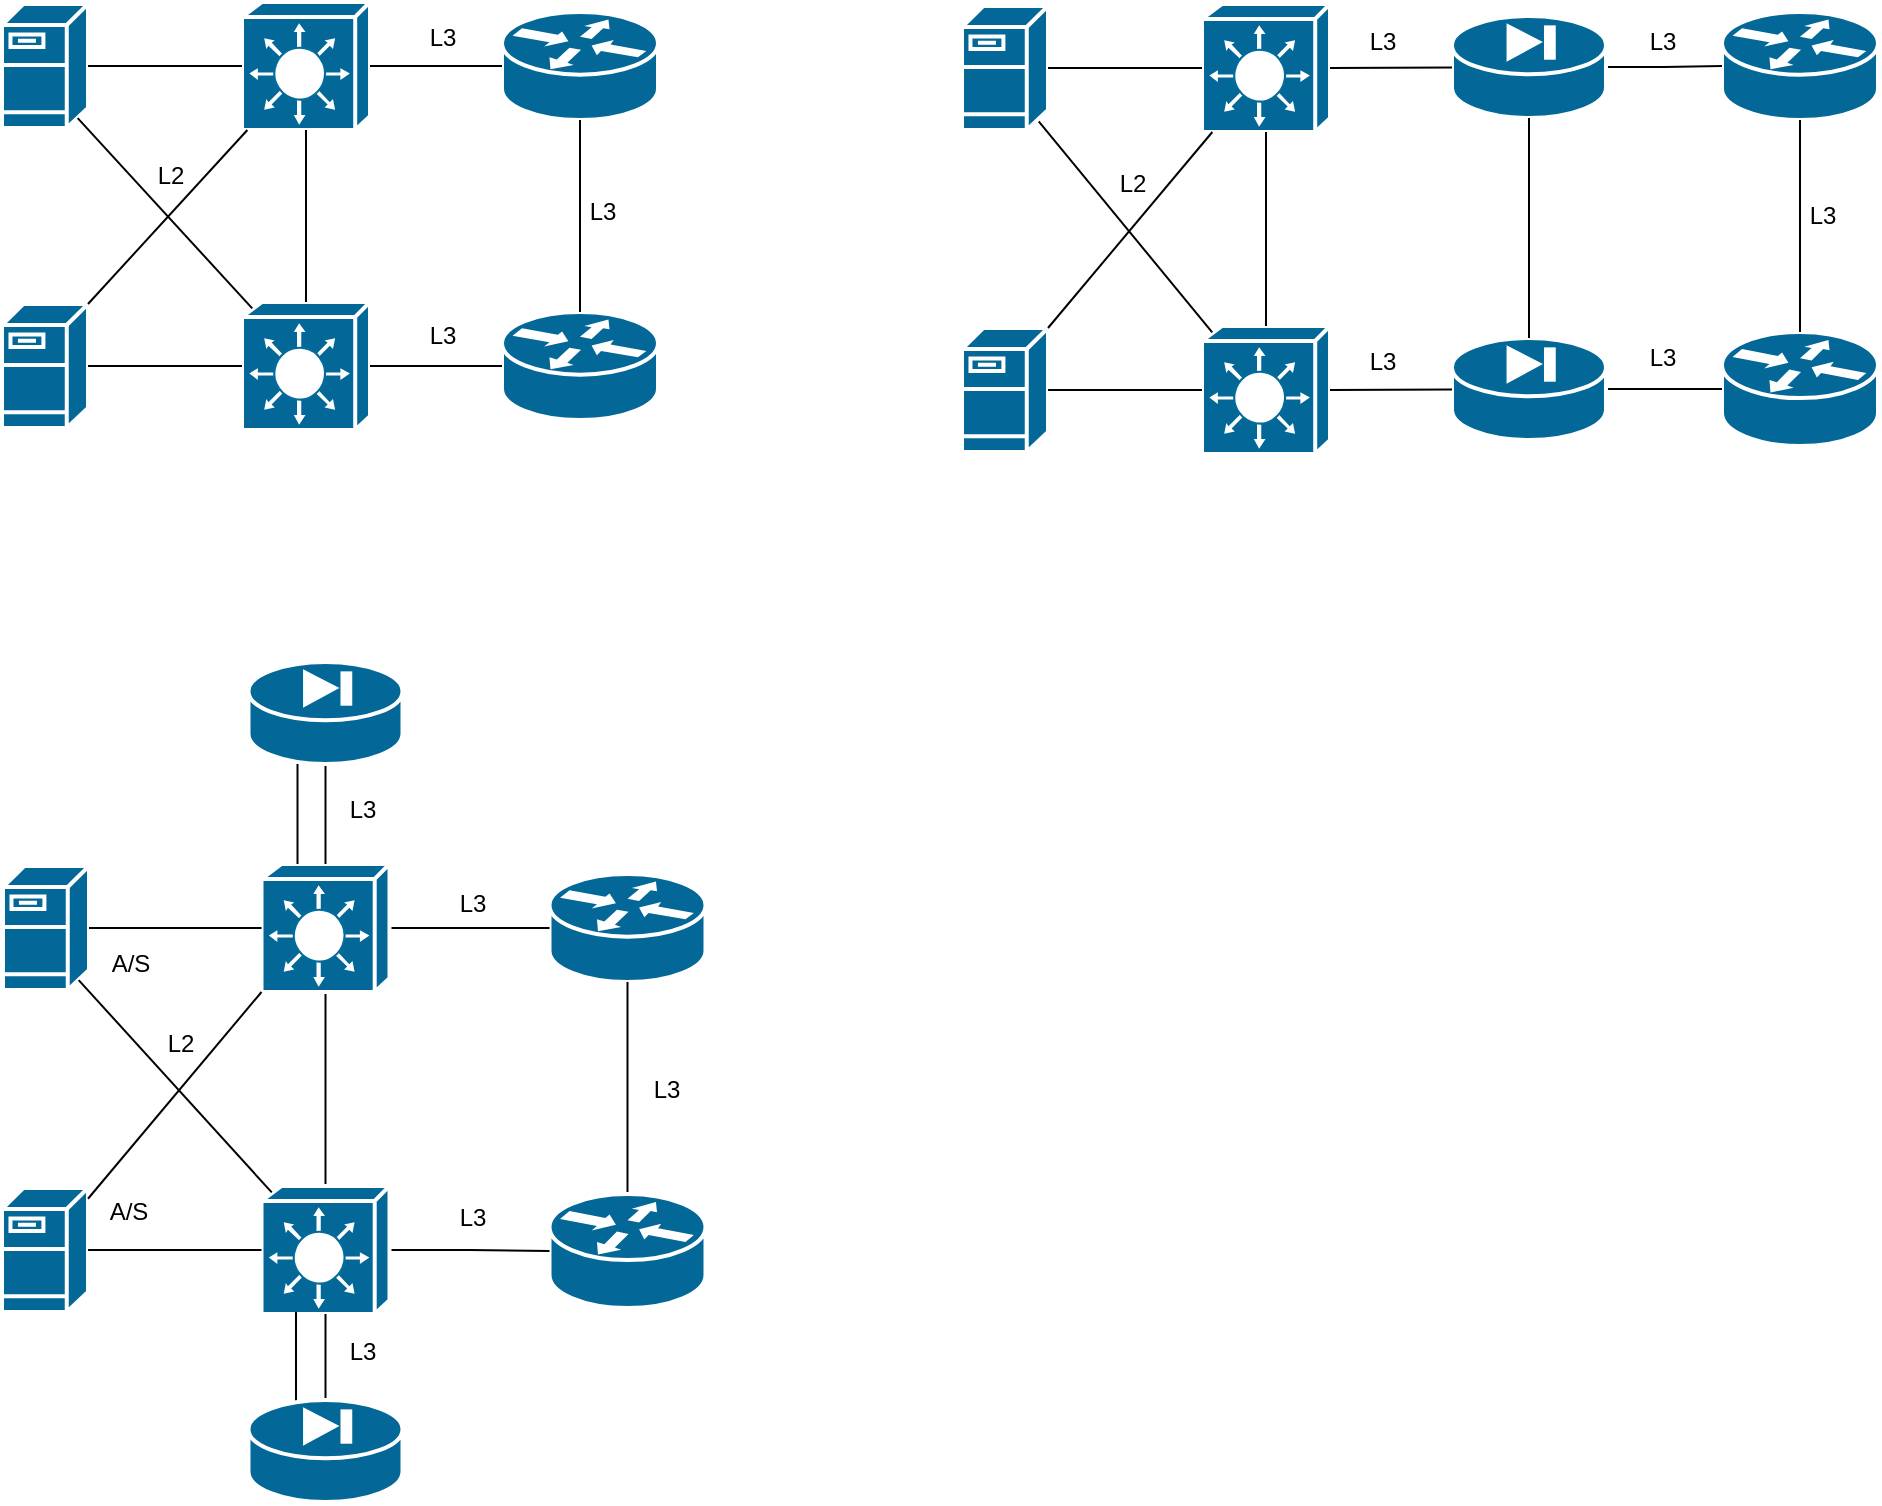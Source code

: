 <mxfile version="21.7.4" type="github">
  <diagram name="Page-1" id="c37626ed-c26b-45fb-9056-f9ebc6bb27b6">
    <mxGraphModel dx="1364" dy="790" grid="1" gridSize="10" guides="1" tooltips="1" connect="1" arrows="1" fold="1" page="1" pageScale="1" pageWidth="1100" pageHeight="850" background="none" math="0" shadow="0">
      <root>
        <mxCell id="0" />
        <mxCell id="1" parent="0" />
        <mxCell id="50eyXMAdFKq9AuaouaL7-2" value="" style="shape=mxgraph.cisco.routers.router;sketch=0;html=1;pointerEvents=1;dashed=0;fillColor=#036897;strokeColor=#ffffff;strokeWidth=2;verticalLabelPosition=bottom;verticalAlign=top;align=center;outlineConnect=0;" parent="1" vertex="1">
          <mxGeometry x="343" y="45" width="78" height="54" as="geometry" />
        </mxCell>
        <mxCell id="50eyXMAdFKq9AuaouaL7-3" value="" style="shape=mxgraph.cisco.routers.router;sketch=0;html=1;pointerEvents=1;dashed=0;fillColor=#036897;strokeColor=#ffffff;strokeWidth=2;verticalLabelPosition=bottom;verticalAlign=top;align=center;outlineConnect=0;" parent="1" vertex="1">
          <mxGeometry x="343" y="195" width="78" height="54" as="geometry" />
        </mxCell>
        <mxCell id="50eyXMAdFKq9AuaouaL7-5" value="" style="endArrow=none;html=1;rounded=0;entryX=0.5;entryY=1;entryDx=0;entryDy=0;entryPerimeter=0;exitX=0.5;exitY=0;exitDx=0;exitDy=0;exitPerimeter=0;" parent="1" source="50eyXMAdFKq9AuaouaL7-3" target="50eyXMAdFKq9AuaouaL7-2" edge="1">
          <mxGeometry width="50" height="50" relative="1" as="geometry">
            <mxPoint x="483" y="295" as="sourcePoint" />
            <mxPoint x="533" y="245" as="targetPoint" />
          </mxGeometry>
        </mxCell>
        <mxCell id="50eyXMAdFKq9AuaouaL7-6" value="" style="shape=mxgraph.cisco.switches.layer_3_switch;sketch=0;html=1;pointerEvents=1;dashed=0;fillColor=#036897;strokeColor=#ffffff;strokeWidth=2;verticalLabelPosition=bottom;verticalAlign=top;align=center;outlineConnect=0;" parent="1" vertex="1">
          <mxGeometry x="213" y="40" width="64" height="64" as="geometry" />
        </mxCell>
        <mxCell id="50eyXMAdFKq9AuaouaL7-7" value="" style="shape=mxgraph.cisco.switches.layer_3_switch;sketch=0;html=1;pointerEvents=1;dashed=0;fillColor=#036897;strokeColor=#ffffff;strokeWidth=2;verticalLabelPosition=bottom;verticalAlign=top;align=center;outlineConnect=0;" parent="1" vertex="1">
          <mxGeometry x="213" y="190" width="64" height="64" as="geometry" />
        </mxCell>
        <mxCell id="50eyXMAdFKq9AuaouaL7-8" value="" style="endArrow=none;html=1;rounded=0;entryX=1;entryY=0.5;entryDx=0;entryDy=0;entryPerimeter=0;exitX=0;exitY=0.5;exitDx=0;exitDy=0;exitPerimeter=0;" parent="1" source="50eyXMAdFKq9AuaouaL7-2" target="50eyXMAdFKq9AuaouaL7-6" edge="1">
          <mxGeometry width="50" height="50" relative="1" as="geometry">
            <mxPoint x="513" y="265.5" as="sourcePoint" />
            <mxPoint x="563" y="215.5" as="targetPoint" />
          </mxGeometry>
        </mxCell>
        <mxCell id="50eyXMAdFKq9AuaouaL7-9" value="" style="endArrow=none;html=1;rounded=0;entryX=0;entryY=0.5;entryDx=0;entryDy=0;entryPerimeter=0;" parent="1" source="50eyXMAdFKq9AuaouaL7-7" target="50eyXMAdFKq9AuaouaL7-3" edge="1">
          <mxGeometry width="50" height="50" relative="1" as="geometry">
            <mxPoint x="313" y="285.5" as="sourcePoint" />
            <mxPoint x="363" y="235.5" as="targetPoint" />
          </mxGeometry>
        </mxCell>
        <mxCell id="50eyXMAdFKq9AuaouaL7-10" value="" style="endArrow=none;html=1;rounded=0;entryX=0.5;entryY=1;entryDx=0;entryDy=0;entryPerimeter=0;" parent="1" source="50eyXMAdFKq9AuaouaL7-7" target="50eyXMAdFKq9AuaouaL7-6" edge="1">
          <mxGeometry width="50" height="50" relative="1" as="geometry">
            <mxPoint x="513" y="265.5" as="sourcePoint" />
            <mxPoint x="563" y="215.5" as="targetPoint" />
          </mxGeometry>
        </mxCell>
        <mxCell id="50eyXMAdFKq9AuaouaL7-11" value="" style="shape=mxgraph.cisco.servers.fileserver;sketch=0;html=1;pointerEvents=1;dashed=0;fillColor=#036897;strokeColor=#ffffff;strokeWidth=2;verticalLabelPosition=bottom;verticalAlign=top;align=center;outlineConnect=0;" parent="1" vertex="1">
          <mxGeometry x="93" y="41" width="43" height="62" as="geometry" />
        </mxCell>
        <mxCell id="50eyXMAdFKq9AuaouaL7-12" value="" style="shape=mxgraph.cisco.servers.fileserver;sketch=0;html=1;pointerEvents=1;dashed=0;fillColor=#036897;strokeColor=#ffffff;strokeWidth=2;verticalLabelPosition=bottom;verticalAlign=top;align=center;outlineConnect=0;" parent="1" vertex="1">
          <mxGeometry x="93" y="191" width="43" height="62" as="geometry" />
        </mxCell>
        <mxCell id="50eyXMAdFKq9AuaouaL7-14" value="" style="endArrow=none;html=1;rounded=0;entryX=1;entryY=0.5;entryDx=0;entryDy=0;entryPerimeter=0;" parent="1" source="50eyXMAdFKq9AuaouaL7-6" target="50eyXMAdFKq9AuaouaL7-11" edge="1">
          <mxGeometry width="50" height="50" relative="1" as="geometry">
            <mxPoint x="503" y="251" as="sourcePoint" />
            <mxPoint x="553" y="201" as="targetPoint" />
          </mxGeometry>
        </mxCell>
        <mxCell id="50eyXMAdFKq9AuaouaL7-15" value="" style="endArrow=none;html=1;rounded=0;entryX=1;entryY=0.5;entryDx=0;entryDy=0;entryPerimeter=0;" parent="1" source="50eyXMAdFKq9AuaouaL7-7" target="50eyXMAdFKq9AuaouaL7-12" edge="1">
          <mxGeometry width="50" height="50" relative="1" as="geometry">
            <mxPoint x="503" y="251" as="sourcePoint" />
            <mxPoint x="553" y="201" as="targetPoint" />
          </mxGeometry>
        </mxCell>
        <mxCell id="50eyXMAdFKq9AuaouaL7-16" value="" style="endArrow=none;html=1;rounded=0;exitX=0.08;exitY=0.05;exitDx=0;exitDy=0;exitPerimeter=0;entryX=0.88;entryY=0.92;entryDx=0;entryDy=0;entryPerimeter=0;" parent="1" source="50eyXMAdFKq9AuaouaL7-7" target="50eyXMAdFKq9AuaouaL7-11" edge="1">
          <mxGeometry width="50" height="50" relative="1" as="geometry">
            <mxPoint x="583" y="211" as="sourcePoint" />
            <mxPoint x="633" y="161" as="targetPoint" />
          </mxGeometry>
        </mxCell>
        <mxCell id="50eyXMAdFKq9AuaouaL7-17" value="" style="endArrow=none;html=1;rounded=0;exitX=1;exitY=0;exitDx=0;exitDy=0;exitPerimeter=0;" parent="1" source="50eyXMAdFKq9AuaouaL7-12" target="50eyXMAdFKq9AuaouaL7-6" edge="1">
          <mxGeometry width="50" height="50" relative="1" as="geometry">
            <mxPoint x="583" y="211" as="sourcePoint" />
            <mxPoint x="633" y="161" as="targetPoint" />
          </mxGeometry>
        </mxCell>
        <mxCell id="50eyXMAdFKq9AuaouaL7-18" value="" style="shape=mxgraph.cisco.routers.router;sketch=0;html=1;pointerEvents=1;dashed=0;fillColor=#036897;strokeColor=#ffffff;strokeWidth=2;verticalLabelPosition=bottom;verticalAlign=top;align=center;outlineConnect=0;" parent="1" vertex="1">
          <mxGeometry x="953" y="45" width="78" height="54" as="geometry" />
        </mxCell>
        <mxCell id="50eyXMAdFKq9AuaouaL7-19" value="" style="shape=mxgraph.cisco.routers.router;sketch=0;html=1;pointerEvents=1;dashed=0;fillColor=#036897;strokeColor=#ffffff;strokeWidth=2;verticalLabelPosition=bottom;verticalAlign=top;align=center;outlineConnect=0;" parent="1" vertex="1">
          <mxGeometry x="953" y="205" width="78" height="57" as="geometry" />
        </mxCell>
        <mxCell id="50eyXMAdFKq9AuaouaL7-20" value="" style="endArrow=none;html=1;rounded=0;exitX=0.5;exitY=0;exitDx=0;exitDy=0;exitPerimeter=0;" parent="1" source="50eyXMAdFKq9AuaouaL7-19" target="50eyXMAdFKq9AuaouaL7-18" edge="1">
          <mxGeometry width="50" height="50" relative="1" as="geometry">
            <mxPoint x="1093" y="295" as="sourcePoint" />
            <mxPoint x="1143" y="245" as="targetPoint" />
          </mxGeometry>
        </mxCell>
        <mxCell id="50eyXMAdFKq9AuaouaL7-21" value="" style="shape=mxgraph.cisco.switches.layer_3_switch;sketch=0;html=1;pointerEvents=1;dashed=0;fillColor=#036897;strokeColor=#ffffff;strokeWidth=2;verticalLabelPosition=bottom;verticalAlign=top;align=center;outlineConnect=0;" parent="1" vertex="1">
          <mxGeometry x="693" y="41" width="64" height="64" as="geometry" />
        </mxCell>
        <mxCell id="50eyXMAdFKq9AuaouaL7-22" value="" style="shape=mxgraph.cisco.switches.layer_3_switch;sketch=0;html=1;pointerEvents=1;dashed=0;fillColor=#036897;strokeColor=#ffffff;strokeWidth=2;verticalLabelPosition=bottom;verticalAlign=top;align=center;outlineConnect=0;" parent="1" vertex="1">
          <mxGeometry x="693" y="202" width="64" height="64" as="geometry" />
        </mxCell>
        <mxCell id="50eyXMAdFKq9AuaouaL7-25" value="" style="endArrow=none;html=1;rounded=0;entryX=0.5;entryY=1;entryDx=0;entryDy=0;entryPerimeter=0;" parent="1" source="50eyXMAdFKq9AuaouaL7-22" target="50eyXMAdFKq9AuaouaL7-21" edge="1">
          <mxGeometry width="50" height="50" relative="1" as="geometry">
            <mxPoint x="993" y="270.5" as="sourcePoint" />
            <mxPoint x="1043" y="220.5" as="targetPoint" />
          </mxGeometry>
        </mxCell>
        <mxCell id="50eyXMAdFKq9AuaouaL7-116" style="rounded=0;orthogonalLoop=1;jettySize=auto;html=1;exitX=0.88;exitY=0.92;exitDx=0;exitDy=0;exitPerimeter=0;entryX=0.08;entryY=0.05;entryDx=0;entryDy=0;entryPerimeter=0;endArrow=none;endFill=0;" parent="1" source="50eyXMAdFKq9AuaouaL7-26" target="50eyXMAdFKq9AuaouaL7-22" edge="1">
          <mxGeometry relative="1" as="geometry" />
        </mxCell>
        <mxCell id="50eyXMAdFKq9AuaouaL7-26" value="" style="shape=mxgraph.cisco.servers.fileserver;sketch=0;html=1;pointerEvents=1;dashed=0;fillColor=#036897;strokeColor=#ffffff;strokeWidth=2;verticalLabelPosition=bottom;verticalAlign=top;align=center;outlineConnect=0;" parent="1" vertex="1">
          <mxGeometry x="573" y="42" width="43" height="62" as="geometry" />
        </mxCell>
        <mxCell id="50eyXMAdFKq9AuaouaL7-27" value="" style="shape=mxgraph.cisco.servers.fileserver;sketch=0;html=1;pointerEvents=1;dashed=0;fillColor=#036897;strokeColor=#ffffff;strokeWidth=2;verticalLabelPosition=bottom;verticalAlign=top;align=center;outlineConnect=0;" parent="1" vertex="1">
          <mxGeometry x="573" y="203" width="43" height="62" as="geometry" />
        </mxCell>
        <mxCell id="50eyXMAdFKq9AuaouaL7-28" value="" style="endArrow=none;html=1;rounded=0;entryX=1;entryY=0.5;entryDx=0;entryDy=0;entryPerimeter=0;" parent="1" source="50eyXMAdFKq9AuaouaL7-21" target="50eyXMAdFKq9AuaouaL7-26" edge="1">
          <mxGeometry width="50" height="50" relative="1" as="geometry">
            <mxPoint x="983" y="256" as="sourcePoint" />
            <mxPoint x="1033" y="206" as="targetPoint" />
          </mxGeometry>
        </mxCell>
        <mxCell id="50eyXMAdFKq9AuaouaL7-29" value="" style="endArrow=none;html=1;rounded=0;entryX=1;entryY=0.5;entryDx=0;entryDy=0;entryPerimeter=0;" parent="1" source="50eyXMAdFKq9AuaouaL7-22" target="50eyXMAdFKq9AuaouaL7-27" edge="1">
          <mxGeometry width="50" height="50" relative="1" as="geometry">
            <mxPoint x="983" y="256" as="sourcePoint" />
            <mxPoint x="1033" y="206" as="targetPoint" />
          </mxGeometry>
        </mxCell>
        <mxCell id="50eyXMAdFKq9AuaouaL7-31" value="" style="endArrow=none;html=1;rounded=0;exitX=1;exitY=0;exitDx=0;exitDy=0;exitPerimeter=0;" parent="1" source="50eyXMAdFKq9AuaouaL7-27" target="50eyXMAdFKq9AuaouaL7-21" edge="1">
          <mxGeometry width="50" height="50" relative="1" as="geometry">
            <mxPoint x="1063" y="216" as="sourcePoint" />
            <mxPoint x="1113" y="166" as="targetPoint" />
          </mxGeometry>
        </mxCell>
        <mxCell id="50eyXMAdFKq9AuaouaL7-43" style="edgeStyle=orthogonalEdgeStyle;rounded=0;orthogonalLoop=1;jettySize=auto;html=1;exitX=1;exitY=0.5;exitDx=0;exitDy=0;exitPerimeter=0;endArrow=none;endFill=0;" parent="1" source="50eyXMAdFKq9AuaouaL7-33" target="50eyXMAdFKq9AuaouaL7-19" edge="1">
          <mxGeometry relative="1" as="geometry" />
        </mxCell>
        <mxCell id="50eyXMAdFKq9AuaouaL7-33" value="" style="shape=mxgraph.cisco.security.pix_firewall;sketch=0;html=1;pointerEvents=1;dashed=0;fillColor=#036897;strokeColor=#ffffff;strokeWidth=2;verticalLabelPosition=bottom;verticalAlign=top;align=center;outlineConnect=0;" parent="1" vertex="1">
          <mxGeometry x="818" y="208" width="77" height="51" as="geometry" />
        </mxCell>
        <mxCell id="50eyXMAdFKq9AuaouaL7-42" style="edgeStyle=orthogonalEdgeStyle;rounded=0;orthogonalLoop=1;jettySize=auto;html=1;exitX=1;exitY=0.5;exitDx=0;exitDy=0;exitPerimeter=0;endArrow=none;endFill=0;" parent="1" source="50eyXMAdFKq9AuaouaL7-35" target="50eyXMAdFKq9AuaouaL7-18" edge="1">
          <mxGeometry relative="1" as="geometry" />
        </mxCell>
        <mxCell id="50eyXMAdFKq9AuaouaL7-35" value="" style="shape=mxgraph.cisco.security.pix_firewall;sketch=0;html=1;pointerEvents=1;dashed=0;fillColor=#036897;strokeColor=#ffffff;strokeWidth=2;verticalLabelPosition=bottom;verticalAlign=top;align=center;outlineConnect=0;" parent="1" vertex="1">
          <mxGeometry x="818" y="47" width="77" height="51" as="geometry" />
        </mxCell>
        <mxCell id="50eyXMAdFKq9AuaouaL7-38" value="" style="endArrow=none;html=1;rounded=0;entryX=1;entryY=0.5;entryDx=0;entryDy=0;entryPerimeter=0;" parent="1" source="50eyXMAdFKq9AuaouaL7-35" target="50eyXMAdFKq9AuaouaL7-21" edge="1">
          <mxGeometry width="50" height="50" relative="1" as="geometry">
            <mxPoint x="833" y="225" as="sourcePoint" />
            <mxPoint x="773" y="85" as="targetPoint" />
          </mxGeometry>
        </mxCell>
        <mxCell id="50eyXMAdFKq9AuaouaL7-39" value="" style="endArrow=none;html=1;rounded=0;exitX=1;exitY=0.5;exitDx=0;exitDy=0;exitPerimeter=0;" parent="1" source="50eyXMAdFKq9AuaouaL7-22" target="50eyXMAdFKq9AuaouaL7-33" edge="1">
          <mxGeometry width="50" height="50" relative="1" as="geometry">
            <mxPoint x="803" y="165" as="sourcePoint" />
            <mxPoint x="853" y="115" as="targetPoint" />
          </mxGeometry>
        </mxCell>
        <mxCell id="50eyXMAdFKq9AuaouaL7-41" value="" style="endArrow=none;html=1;rounded=0;entryX=0.5;entryY=1;entryDx=0;entryDy=0;entryPerimeter=0;exitX=0.5;exitY=0;exitDx=0;exitDy=0;exitPerimeter=0;" parent="1" source="50eyXMAdFKq9AuaouaL7-33" target="50eyXMAdFKq9AuaouaL7-35" edge="1">
          <mxGeometry width="50" height="50" relative="1" as="geometry">
            <mxPoint x="798" y="165" as="sourcePoint" />
            <mxPoint x="848" y="115" as="targetPoint" />
          </mxGeometry>
        </mxCell>
        <mxCell id="50eyXMAdFKq9AuaouaL7-45" value="L3" style="text;html=1;align=center;verticalAlign=middle;resizable=0;points=[];autosize=1;strokeColor=none;fillColor=none;" parent="1" vertex="1">
          <mxGeometry x="293" y="43" width="40" height="30" as="geometry" />
        </mxCell>
        <mxCell id="50eyXMAdFKq9AuaouaL7-46" value="L3" style="text;html=1;align=center;verticalAlign=middle;resizable=0;points=[];autosize=1;strokeColor=none;fillColor=none;" parent="1" vertex="1">
          <mxGeometry x="293" y="192" width="40" height="30" as="geometry" />
        </mxCell>
        <mxCell id="50eyXMAdFKq9AuaouaL7-47" value="L3" style="text;html=1;align=center;verticalAlign=middle;resizable=0;points=[];autosize=1;strokeColor=none;fillColor=none;" parent="1" vertex="1">
          <mxGeometry x="373" y="130" width="40" height="30" as="geometry" />
        </mxCell>
        <mxCell id="50eyXMAdFKq9AuaouaL7-51" value="L2" style="text;html=1;align=center;verticalAlign=middle;resizable=0;points=[];autosize=1;strokeColor=none;fillColor=none;" parent="1" vertex="1">
          <mxGeometry x="157" y="112" width="40" height="30" as="geometry" />
        </mxCell>
        <mxCell id="50eyXMAdFKq9AuaouaL7-52" value="L3" style="text;html=1;align=center;verticalAlign=middle;resizable=0;points=[];autosize=1;strokeColor=none;fillColor=none;" parent="1" vertex="1">
          <mxGeometry x="983" y="132" width="40" height="30" as="geometry" />
        </mxCell>
        <mxCell id="50eyXMAdFKq9AuaouaL7-53" value="L3" style="text;html=1;align=center;verticalAlign=middle;resizable=0;points=[];autosize=1;strokeColor=none;fillColor=none;" parent="1" vertex="1">
          <mxGeometry x="903" y="45" width="40" height="30" as="geometry" />
        </mxCell>
        <mxCell id="50eyXMAdFKq9AuaouaL7-54" value="L3" style="text;html=1;align=center;verticalAlign=middle;resizable=0;points=[];autosize=1;strokeColor=none;fillColor=none;" parent="1" vertex="1">
          <mxGeometry x="903" y="203" width="40" height="30" as="geometry" />
        </mxCell>
        <mxCell id="50eyXMAdFKq9AuaouaL7-55" value="L3" style="text;html=1;align=center;verticalAlign=middle;resizable=0;points=[];autosize=1;strokeColor=none;fillColor=none;" parent="1" vertex="1">
          <mxGeometry x="763" y="45" width="40" height="30" as="geometry" />
        </mxCell>
        <mxCell id="50eyXMAdFKq9AuaouaL7-56" value="L3" style="text;html=1;align=center;verticalAlign=middle;resizable=0;points=[];autosize=1;strokeColor=none;fillColor=none;" parent="1" vertex="1">
          <mxGeometry x="763" y="205" width="40" height="30" as="geometry" />
        </mxCell>
        <mxCell id="50eyXMAdFKq9AuaouaL7-60" value="L2" style="text;html=1;align=center;verticalAlign=middle;resizable=0;points=[];autosize=1;strokeColor=none;fillColor=none;" parent="1" vertex="1">
          <mxGeometry x="638" y="116" width="40" height="30" as="geometry" />
        </mxCell>
        <mxCell id="50eyXMAdFKq9AuaouaL7-61" value="" style="shape=mxgraph.cisco.routers.router;sketch=0;html=1;pointerEvents=1;dashed=0;fillColor=#036897;strokeColor=#ffffff;strokeWidth=2;verticalLabelPosition=bottom;verticalAlign=top;align=center;outlineConnect=0;" parent="1" vertex="1">
          <mxGeometry x="366.75" y="476" width="78" height="54" as="geometry" />
        </mxCell>
        <mxCell id="50eyXMAdFKq9AuaouaL7-93" style="edgeStyle=orthogonalEdgeStyle;rounded=0;orthogonalLoop=1;jettySize=auto;html=1;exitX=0.5;exitY=0;exitDx=0;exitDy=0;exitPerimeter=0;endArrow=none;endFill=0;" parent="1" source="50eyXMAdFKq9AuaouaL7-62" target="50eyXMAdFKq9AuaouaL7-61" edge="1">
          <mxGeometry relative="1" as="geometry" />
        </mxCell>
        <mxCell id="50eyXMAdFKq9AuaouaL7-62" value="" style="shape=mxgraph.cisco.routers.router;sketch=0;html=1;pointerEvents=1;dashed=0;fillColor=#036897;strokeColor=#ffffff;strokeWidth=2;verticalLabelPosition=bottom;verticalAlign=top;align=center;outlineConnect=0;" parent="1" vertex="1">
          <mxGeometry x="366.75" y="636" width="78" height="57" as="geometry" />
        </mxCell>
        <mxCell id="50eyXMAdFKq9AuaouaL7-91" style="edgeStyle=orthogonalEdgeStyle;rounded=0;orthogonalLoop=1;jettySize=auto;html=1;exitX=1;exitY=0.5;exitDx=0;exitDy=0;exitPerimeter=0;endArrow=none;endFill=0;" parent="1" source="50eyXMAdFKq9AuaouaL7-64" target="50eyXMAdFKq9AuaouaL7-61" edge="1">
          <mxGeometry relative="1" as="geometry" />
        </mxCell>
        <mxCell id="50eyXMAdFKq9AuaouaL7-94" style="edgeStyle=orthogonalEdgeStyle;rounded=0;orthogonalLoop=1;jettySize=auto;html=1;exitX=0.5;exitY=1;exitDx=0;exitDy=0;exitPerimeter=0;endArrow=none;endFill=0;" parent="1" source="50eyXMAdFKq9AuaouaL7-64" target="50eyXMAdFKq9AuaouaL7-65" edge="1">
          <mxGeometry relative="1" as="geometry" />
        </mxCell>
        <mxCell id="50eyXMAdFKq9AuaouaL7-64" value="" style="shape=mxgraph.cisco.switches.layer_3_switch;sketch=0;html=1;pointerEvents=1;dashed=0;fillColor=#036897;strokeColor=#ffffff;strokeWidth=2;verticalLabelPosition=bottom;verticalAlign=top;align=center;outlineConnect=0;" parent="1" vertex="1">
          <mxGeometry x="222.75" y="471" width="64" height="64" as="geometry" />
        </mxCell>
        <mxCell id="50eyXMAdFKq9AuaouaL7-92" style="edgeStyle=orthogonalEdgeStyle;rounded=0;orthogonalLoop=1;jettySize=auto;html=1;exitX=1;exitY=0.5;exitDx=0;exitDy=0;exitPerimeter=0;entryX=0;entryY=0.5;entryDx=0;entryDy=0;entryPerimeter=0;endArrow=none;endFill=0;" parent="1" source="50eyXMAdFKq9AuaouaL7-65" target="50eyXMAdFKq9AuaouaL7-62" edge="1">
          <mxGeometry relative="1" as="geometry" />
        </mxCell>
        <mxCell id="50eyXMAdFKq9AuaouaL7-65" value="" style="shape=mxgraph.cisco.switches.layer_3_switch;sketch=0;html=1;pointerEvents=1;dashed=0;fillColor=#036897;strokeColor=#ffffff;strokeWidth=2;verticalLabelPosition=bottom;verticalAlign=top;align=center;outlineConnect=0;" parent="1" vertex="1">
          <mxGeometry x="222.75" y="632" width="64" height="64" as="geometry" />
        </mxCell>
        <mxCell id="50eyXMAdFKq9AuaouaL7-67" value="" style="shape=mxgraph.cisco.servers.fileserver;sketch=0;html=1;pointerEvents=1;dashed=0;fillColor=#036897;strokeColor=#ffffff;strokeWidth=2;verticalLabelPosition=bottom;verticalAlign=top;align=center;outlineConnect=0;" parent="1" vertex="1">
          <mxGeometry x="93.5" y="472" width="43" height="62" as="geometry" />
        </mxCell>
        <mxCell id="50eyXMAdFKq9AuaouaL7-68" value="" style="shape=mxgraph.cisco.servers.fileserver;sketch=0;html=1;pointerEvents=1;dashed=0;fillColor=#036897;strokeColor=#ffffff;strokeWidth=2;verticalLabelPosition=bottom;verticalAlign=top;align=center;outlineConnect=0;" parent="1" vertex="1">
          <mxGeometry x="93" y="633" width="43" height="62" as="geometry" />
        </mxCell>
        <mxCell id="50eyXMAdFKq9AuaouaL7-95" style="edgeStyle=orthogonalEdgeStyle;rounded=0;orthogonalLoop=1;jettySize=auto;html=1;exitX=0.5;exitY=0;exitDx=0;exitDy=0;exitPerimeter=0;endArrow=none;endFill=0;" parent="1" source="50eyXMAdFKq9AuaouaL7-74" target="50eyXMAdFKq9AuaouaL7-65" edge="1">
          <mxGeometry relative="1" as="geometry" />
        </mxCell>
        <mxCell id="50eyXMAdFKq9AuaouaL7-100" style="edgeStyle=orthogonalEdgeStyle;rounded=0;orthogonalLoop=1;jettySize=auto;html=1;exitX=0.5;exitY=1;exitDx=0;exitDy=0;exitPerimeter=0;endArrow=none;endFill=0;" parent="1" source="50eyXMAdFKq9AuaouaL7-76" target="50eyXMAdFKq9AuaouaL7-64" edge="1">
          <mxGeometry relative="1" as="geometry" />
        </mxCell>
        <mxCell id="50eyXMAdFKq9AuaouaL7-76" value="" style="shape=mxgraph.cisco.security.pix_firewall;sketch=0;html=1;pointerEvents=1;dashed=0;fillColor=#036897;strokeColor=#ffffff;strokeWidth=2;verticalLabelPosition=bottom;verticalAlign=top;align=center;outlineConnect=0;" parent="1" vertex="1">
          <mxGeometry x="216.25" y="370" width="77" height="51" as="geometry" />
        </mxCell>
        <mxCell id="50eyXMAdFKq9AuaouaL7-101" value="" style="endArrow=none;html=1;rounded=0;entryX=1;entryY=0.5;entryDx=0;entryDy=0;entryPerimeter=0;exitX=0;exitY=0.5;exitDx=0;exitDy=0;exitPerimeter=0;" parent="1" source="50eyXMAdFKq9AuaouaL7-64" target="50eyXMAdFKq9AuaouaL7-67" edge="1">
          <mxGeometry width="50" height="50" relative="1" as="geometry">
            <mxPoint x="-5" y="669" as="sourcePoint" />
            <mxPoint x="45" y="619" as="targetPoint" />
          </mxGeometry>
        </mxCell>
        <mxCell id="50eyXMAdFKq9AuaouaL7-102" value="" style="endArrow=none;html=1;rounded=0;entryX=0.88;entryY=0.92;entryDx=0;entryDy=0;entryPerimeter=0;exitX=0.08;exitY=0.05;exitDx=0;exitDy=0;exitPerimeter=0;" parent="1" source="50eyXMAdFKq9AuaouaL7-65" target="50eyXMAdFKq9AuaouaL7-67" edge="1">
          <mxGeometry width="50" height="50" relative="1" as="geometry">
            <mxPoint x="-5" y="669" as="sourcePoint" />
            <mxPoint x="45" y="619" as="targetPoint" />
          </mxGeometry>
        </mxCell>
        <mxCell id="50eyXMAdFKq9AuaouaL7-103" value="" style="endArrow=none;html=1;rounded=0;entryX=0;entryY=1;entryDx=0;entryDy=0;entryPerimeter=0;" parent="1" source="50eyXMAdFKq9AuaouaL7-68" target="50eyXMAdFKq9AuaouaL7-64" edge="1">
          <mxGeometry width="50" height="50" relative="1" as="geometry">
            <mxPoint x="-5" y="669" as="sourcePoint" />
            <mxPoint x="45" y="619" as="targetPoint" />
          </mxGeometry>
        </mxCell>
        <mxCell id="50eyXMAdFKq9AuaouaL7-104" value="" style="endArrow=none;html=1;rounded=0;exitX=1;exitY=0.5;exitDx=0;exitDy=0;exitPerimeter=0;" parent="1" source="50eyXMAdFKq9AuaouaL7-68" target="50eyXMAdFKq9AuaouaL7-65" edge="1">
          <mxGeometry width="50" height="50" relative="1" as="geometry">
            <mxPoint x="-5" y="669" as="sourcePoint" />
            <mxPoint x="45" y="619" as="targetPoint" />
          </mxGeometry>
        </mxCell>
        <mxCell id="50eyXMAdFKq9AuaouaL7-105" value="L3" style="text;html=1;align=center;verticalAlign=middle;resizable=0;points=[];autosize=1;strokeColor=none;fillColor=none;" parent="1" vertex="1">
          <mxGeometry x="404.75" y="569" width="40" height="30" as="geometry" />
        </mxCell>
        <mxCell id="50eyXMAdFKq9AuaouaL7-106" value="L3" style="text;html=1;align=center;verticalAlign=middle;resizable=0;points=[];autosize=1;strokeColor=none;fillColor=none;" parent="1" vertex="1">
          <mxGeometry x="308" y="476" width="40" height="30" as="geometry" />
        </mxCell>
        <mxCell id="50eyXMAdFKq9AuaouaL7-107" value="L3" style="text;html=1;align=center;verticalAlign=middle;resizable=0;points=[];autosize=1;strokeColor=none;fillColor=none;" parent="1" vertex="1">
          <mxGeometry x="308" y="633" width="40" height="30" as="geometry" />
        </mxCell>
        <mxCell id="50eyXMAdFKq9AuaouaL7-108" value="L2" style="text;html=1;align=center;verticalAlign=middle;resizable=0;points=[];autosize=1;strokeColor=none;fillColor=none;" parent="1" vertex="1">
          <mxGeometry x="162" y="546" width="40" height="30" as="geometry" />
        </mxCell>
        <mxCell id="50eyXMAdFKq9AuaouaL7-109" value="L3" style="text;html=1;align=center;verticalAlign=middle;resizable=0;points=[];autosize=1;strokeColor=none;fillColor=none;" parent="1" vertex="1">
          <mxGeometry x="253.25" y="429" width="40" height="30" as="geometry" />
        </mxCell>
        <mxCell id="50eyXMAdFKq9AuaouaL7-111" value="L3" style="text;html=1;align=center;verticalAlign=middle;resizable=0;points=[];autosize=1;strokeColor=none;fillColor=none;" parent="1" vertex="1">
          <mxGeometry x="253.25" y="700" width="40" height="30" as="geometry" />
        </mxCell>
        <mxCell id="50eyXMAdFKq9AuaouaL7-117" value="" style="endArrow=none;html=1;rounded=0;" parent="1" edge="1">
          <mxGeometry width="50" height="50" relative="1" as="geometry">
            <mxPoint x="240.75" y="471" as="sourcePoint" />
            <mxPoint x="240.75" y="421" as="targetPoint" />
          </mxGeometry>
        </mxCell>
        <mxCell id="50eyXMAdFKq9AuaouaL7-118" value="" style="endArrow=none;html=1;rounded=0;" parent="1" edge="1">
          <mxGeometry width="50" height="50" relative="1" as="geometry">
            <mxPoint x="240" y="745" as="sourcePoint" />
            <mxPoint x="240" y="695" as="targetPoint" />
          </mxGeometry>
        </mxCell>
        <mxCell id="50eyXMAdFKq9AuaouaL7-74" value="" style="shape=mxgraph.cisco.security.pix_firewall;sketch=0;html=1;pointerEvents=1;dashed=0;fillColor=#036897;strokeColor=#ffffff;strokeWidth=2;verticalLabelPosition=bottom;verticalAlign=top;align=center;outlineConnect=0;" parent="1" vertex="1">
          <mxGeometry x="216.25" y="739" width="77" height="51" as="geometry" />
        </mxCell>
        <mxCell id="50eyXMAdFKq9AuaouaL7-144" value="A/S" style="text;html=1;align=center;verticalAlign=middle;resizable=0;points=[];autosize=1;strokeColor=none;fillColor=none;" parent="1" vertex="1">
          <mxGeometry x="136.5" y="506" width="40" height="30" as="geometry" />
        </mxCell>
        <mxCell id="50eyXMAdFKq9AuaouaL7-147" value="A/S" style="text;html=1;align=center;verticalAlign=middle;resizable=0;points=[];autosize=1;strokeColor=none;fillColor=none;" parent="1" vertex="1">
          <mxGeometry x="136" y="630" width="40" height="30" as="geometry" />
        </mxCell>
      </root>
    </mxGraphModel>
  </diagram>
</mxfile>
